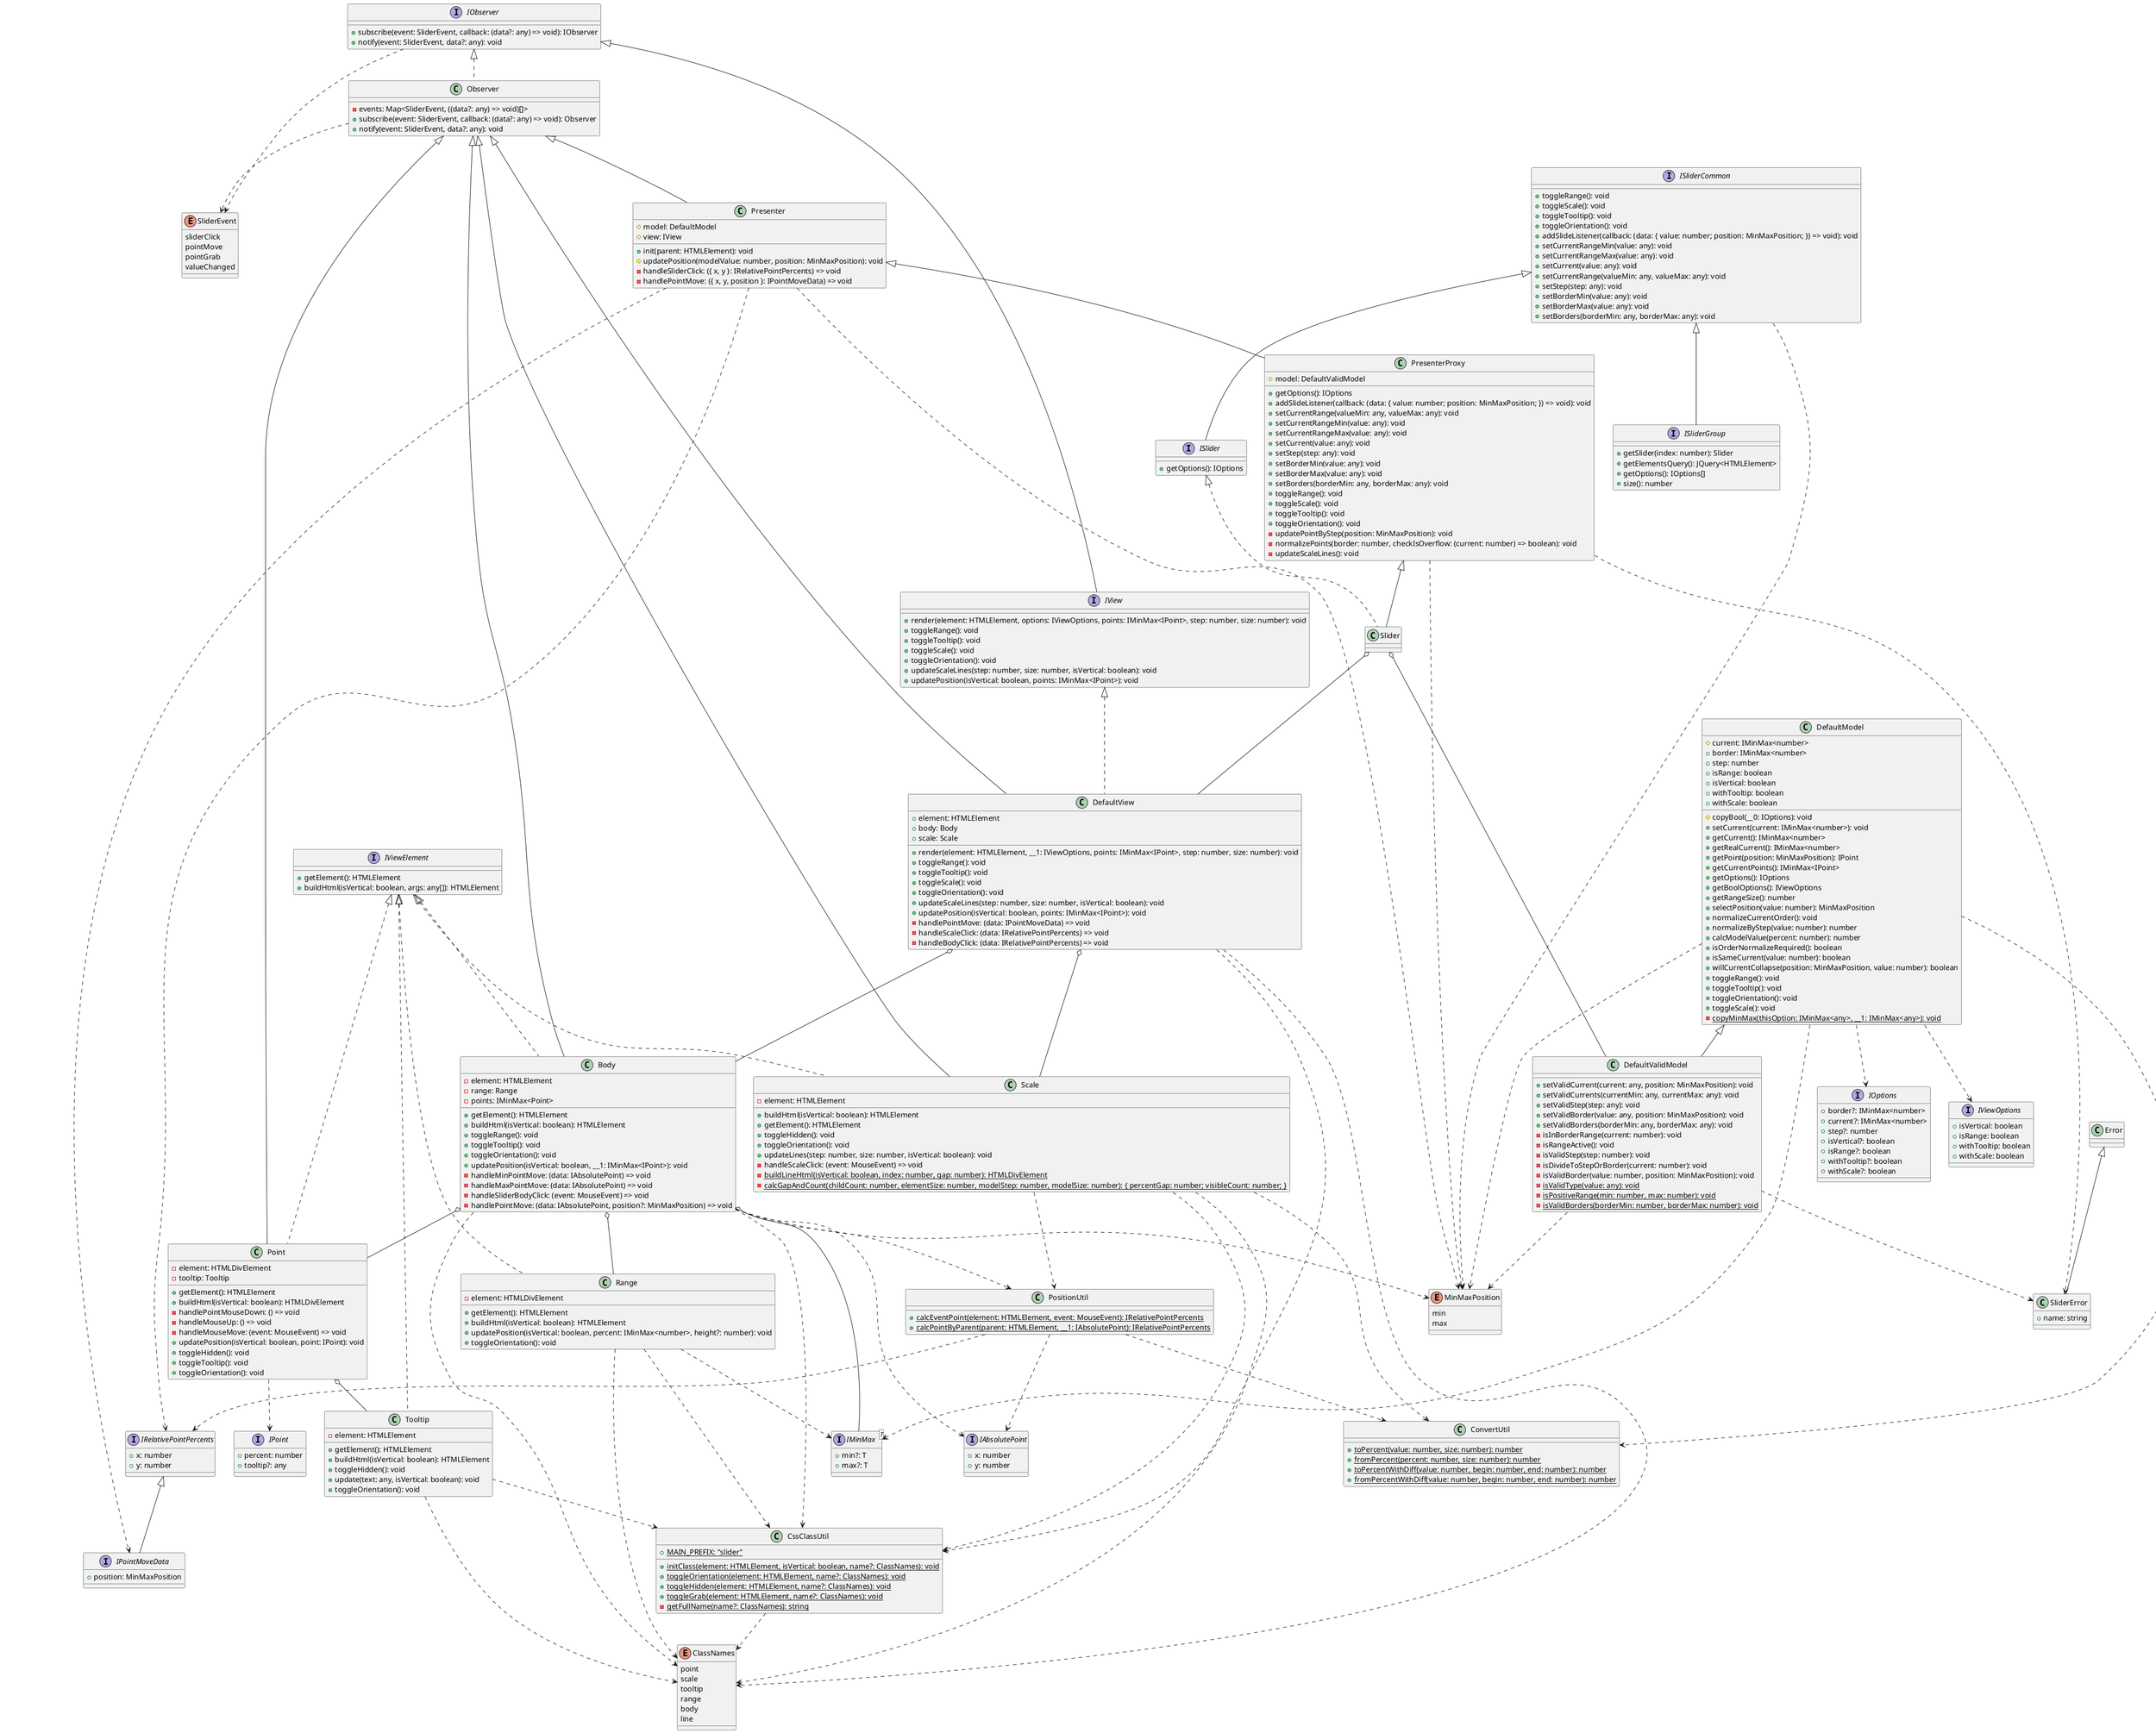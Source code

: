 @startuml
interface IMinMax<T> {
    +min?: T
    +max?: T
}
interface IOptions {
    +border?: IMinMax<number>
    +current?: IMinMax<number>
    +step?: number
    +isVertical?: boolean
    +isRange?: boolean
    +withTooltip?: boolean
    +withScale?: boolean
}
interface IViewElement {
    +getElement(): HTMLElement
    +buildHtml(isVertical: boolean, args: any[]): HTMLElement
}
enum SliderEvent {
    sliderClick
    pointMove
    pointGrab
    valueChanged
}
interface IObserver {
    +subscribe(event: SliderEvent, callback: (data?: any) => void): IObserver
    +notify(event: SliderEvent, data?: any): void
}
class Observer implements IObserver {
    -events: Map<SliderEvent, ((data?: any) => void)[]>
    +subscribe(event: SliderEvent, callback: (data?: any) => void): Observer
    +notify(event: SliderEvent, data?: any): void
}
enum ClassNames {
    point
    scale
    tooltip
    range
    body
    line
}
class CssClassUtil {
    +{static} MAIN_PREFIX: "slider"
    +{static} initClass(element: HTMLElement, isVertical: boolean, name?: ClassNames): void
    +{static} toggleOrientation(element: HTMLElement, name?: ClassNames): void
    +{static} toggleHidden(element: HTMLElement, name?: ClassNames): void
    +{static} toggleGrab(element: HTMLElement, name?: ClassNames): void
    -{static} getFullName(name?: ClassNames): string
}
class ConvertUtil {
    +{static} toPercent(value: number, size: number): number
    +{static} fromPercent(percent: number, size: number): number
    +{static} toPercentWithDiff(value: number, begin: number, end: number): number
    +{static} fromPercentWithDiff(value: number, begin: number, end: number): number
}
enum MinMaxPosition {
    min
    max
}
interface IRelativePointPercents {
    +x: number
    +y: number
}
interface IAbsolutePoint {
    +x: number
    +y: number
}
interface IPointMoveData extends IRelativePointPercents {
    +position: MinMaxPosition
}
class PositionUtil {
    +{static} calcEventPoint(element: HTMLElement, event: MouseEvent): IRelativePointPercents
    +{static} calcPointByParent(parent: HTMLElement, __1: IAbsolutePoint): IRelativePointPercents
}
class Scale extends Observer implements IViewElement {
    -element: HTMLElement
    +buildHtml(isVertical: boolean): HTMLElement
    +getElement(): HTMLElement
    +toggleHidden(): void
    +toggleOrientation(): void
    +updateLines(step: number, size: number, isVertical: boolean): void
    -handleScaleClick: (event: MouseEvent) => void
    -{static} buildLineHtml(isVertical: boolean, index: number, gap: number): HTMLDivElement
    -{static} calcGapAndCount(childCount: number, elementSize: number, modelStep: number, modelSize: number): { percentGap: number; visibleCount: number; }
}
class Tooltip implements IViewElement {
    -element: HTMLElement
    +getElement(): HTMLElement
    +buildHtml(isVertical: boolean): HTMLElement
    +toggleHidden(): void
    +update(text: any, isVertical: boolean): void
    +toggleOrientation(): void
}
interface IPoint {
    +percent: number
    +tooltip?: any
}
class Point extends Observer implements IViewElement {
    -element: HTMLDivElement
    -tooltip: Tooltip
    +getElement(): HTMLElement
    +buildHtml(isVertical: boolean): HTMLDivElement
    -handlePointMouseDown: () => void
    -handleMouseUp: () => void
    -handleMouseMove: (event: MouseEvent) => void
    +updatePosition(isVertical: boolean, point: IPoint): void
    +toggleHidden(): void
    +toggleTooltip(): void
    +toggleOrientation(): void
}
class Range implements IViewElement {
    -element: HTMLDivElement
    +getElement(): HTMLElement
    +buildHtml(isVertical: boolean): HTMLElement
    +updatePosition(isVertical: boolean, percent: IMinMax<number>, height?: number): void
    +toggleOrientation(): void
}
class Body extends Observer implements IViewElement {
    -element: HTMLElement
    -range: Range
    -points: IMinMax<Point>
    +getElement(): HTMLElement
    +buildHtml(isVertical: boolean): HTMLElement
    +toggleRange(): void
    +toggleTooltip(): void
    +toggleOrientation(): void
    +updatePosition(isVertical: boolean, __1: IMinMax<IPoint>): void
    -handleMinPointMove: (data: IAbsolutePoint) => void
    -handleMaxPointMove: (data: IAbsolutePoint) => void
    -handleSliderBodyClick: (event: MouseEvent) => void
    -handlePointMove: (data: IAbsolutePoint, position?: MinMaxPosition) => void
}
interface IViewOptions {
    +isVertical: boolean
    +isRange: boolean
    +withTooltip: boolean
    +withScale: boolean
}
interface IView extends IObserver {
    +render(element: HTMLElement, options: IViewOptions, points: IMinMax<IPoint>, step: number, size: number): void
    +toggleRange(): void
    +toggleTooltip(): void
    +toggleScale(): void
    +toggleOrientation(): void
    +updateScaleLines(step: number, size: number, isVertical: boolean): void
    +updatePosition(isVertical: boolean, points: IMinMax<IPoint>): void
}
class DefaultView extends Observer implements IView {
    +element: HTMLElement
    +body: Body
    +scale: Scale
    +render(element: HTMLElement, __1: IViewOptions, points: IMinMax<IPoint>, step: number, size: number): void
    +toggleRange(): void
    +toggleTooltip(): void
    +toggleScale(): void
    +toggleOrientation(): void
    +updateScaleLines(step: number, size: number, isVertical: boolean): void
    +updatePosition(isVertical: boolean, points: IMinMax<IPoint>): void
    -handlePointMove: (data: IPointMoveData) => void
    -handleScaleClick: (data: IRelativePointPercents) => void
    -handleBodyClick: (data: IRelativePointPercents) => void
}
class DefaultModel {
    #current: IMinMax<number>
    +border: IMinMax<number>
    +step: number
    +isRange: boolean
    +isVertical: boolean
    +withTooltip: boolean
    +withScale: boolean
    #copyBool(__0: IOptions): void
    +setCurrent(current: IMinMax<number>): void
    +getCurrent(): IMinMax<number>
    +getRealCurrent(): IMinMax<number>
    +getPoint(position: MinMaxPosition): IPoint
    +getCurrentPoints(): IMinMax<IPoint>
    +getOptions(): IOptions
    +getBoolOptions(): IViewOptions
    +getRangeSize(): number
    +selectPosition(value: number): MinMaxPosition
    +normalizeCurrentOrder(): void
    +normalizeByStep(value: number): number
    +calcModelValue(percent: number): number
    +isOrderNormalizeRequired(): boolean
    +isSameCurrent(value: number): boolean
    +willCurrentCollapse(position: MinMaxPosition, value: number): boolean
    +toggleRange(): void
    +toggleTooltip(): void
    +toggleOrientation(): void
    +toggleScale(): void
    -{static} copyMinMax(thisOption: IMinMax<any>, __1: IMinMax<any>): void
}
class SliderError extends Error {
    +name: string
}
class Presenter extends Observer {
    #model: DefaultModel
    #view: IView
    +init(parent: HTMLElement): void
    #updatePosition(modelValue: number, position: MinMaxPosition): void
    -handleSliderClick: ({ x, y }: IRelativePointPercents) => void
    -handlePointMove: ({ x, y, position }: IPointMoveData) => void
}
class DefaultValidModel extends DefaultModel {
    +setValidCurrent(current: any, position: MinMaxPosition): void
    +setValidCurrents(currentMin: any, currentMax: any): void
    +setValidStep(step: any): void
    +setValidBorder(value: any, position: MinMaxPosition): void
    +setValidBorders(borderMin: any, borderMax: any): void
    -isInBorderRange(current: number): void
    -isRangeActive(): void
    -isValidStep(step: number): void
    -isDivideToStepOrBorder(current: number): void
    -isValidBorder(value: number, position: MinMaxPosition): void
    -{static} isValidType(value: any): void
    -{static} isPositiveRange(min: number, max: number): void
    -{static} isValidBorders(borderMin: number, borderMax: number): void
}
class PresenterProxy extends Presenter {
    #model: DefaultValidModel
    +getOptions(): IOptions
    +addSlideListener(callback: (data: { value: number; position: MinMaxPosition; }) => void): void
    +setCurrentRange(valueMin: any, valueMax: any): void
    +setCurrentRangeMin(value: any): void
    +setCurrentRangeMax(value: any): void
    +setCurrent(value: any): void
    +setStep(step: any): void
    +setBorderMin(value: any): void
    +setBorderMax(value: any): void
    +setBorders(borderMin: any, borderMax: any): void
    +toggleRange(): void
    +toggleScale(): void
    +toggleTooltip(): void
    +toggleOrientation(): void
    -updatePointByStep(position: MinMaxPosition): void
    -normalizePoints(border: number, checkIsOverflow: (current: number) => boolean): void
    -updateScaleLines(): void
}
class Slider extends PresenterProxy implements ISlider
interface ISliderCommon {
    +toggleRange(): void
    +toggleScale(): void
    +toggleTooltip(): void
    +toggleOrientation(): void
    +addSlideListener(callback: (data: { value: number; position: MinMaxPosition; }) => void): void
    +setCurrentRangeMin(value: any): void
    +setCurrentRangeMax(value: any): void
    +setCurrent(value: any): void
    +setCurrentRange(valueMin: any, valueMax: any): void
    +setStep(step: any): void
    +setBorderMin(value: any): void
    +setBorderMax(value: any): void
    +setBorders(borderMin: any, borderMax: any): void
}
interface ISlider extends ISliderCommon {
    +getOptions(): IOptions
}
interface ISliderGroup extends ISliderCommon {
    +getSlider(index: number): Slider
    +getElementsQuery(): JQuery<HTMLElement>
    +getOptions(): IOptions[]
    +size(): number
}

Slider o-- DefaultValidModel
Slider o-- DefaultView
DefaultView o-- Body
DefaultView o-- Scale
Body o-- Point
Body o-- IMinMax
Body o-- Range
Point o-- Tooltip

IObserver ..> SliderEvent
Observer ..> SliderEvent

Range ..> IMinMax
Point ..> IPoint
Body ..> MinMaxPosition
Body ..> IAbsolutePoint

ISliderCommon ..>MinMaxPosition

Presenter ..> MinMaxPosition
Presenter ..> IPointMoveData
Presenter ..> IRelativePointPercents
PresenterProxy ..> MinMaxPosition
PresenterProxy..>SliderError

DefaultModel..>IMinMax
DefaultModel..>IOptions
DefaultModel..>IViewOptions
DefaultModel..>MinMaxPosition
DefaultValidModel..>MinMaxPosition
DefaultValidModel..>SliderError

PositionUtil..>IAbsolutePoint
PositionUtil..>IRelativePointPercents

PositionUtil..>ConvertUtil
Scale..>ConvertUtil
DefaultModel..>ConvertUtil

DefaultView..>CssClassUtil
Body..>CssClassUtil
Range..>CssClassUtil
Scale..>CssClassUtil
Tooltip..>CssClassUtil

CssClassUtil..>ClassNames
DefaultView..>ClassNames
Body..>ClassNames
Range..>ClassNames
Scale..>ClassNames
Tooltip..>ClassNames

Scale..>PositionUtil
Body..>PositionUtil
@enduml
